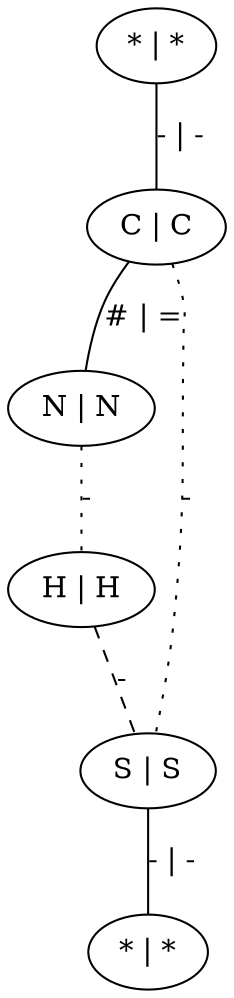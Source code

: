 graph G {
	0 [ label="* | *" ]
	1 [ label="C | C" ]
	2 [ label="N | N" ]
	3 [ label="H | H" ]
	4 [ label="S | S" ]
	5 [ label="* | *" ]
	0 -- 1 [ label="- | -" ]
	1 -- 2 [ label="# | =" ]
	1 -- 4 [ style=dotted label="-" ]
	2 -- 3 [ style=dotted label="-" ]
	3 -- 4 [ style=dashed label="-" ]
	4 -- 5 [ label="- | -" ]
}

